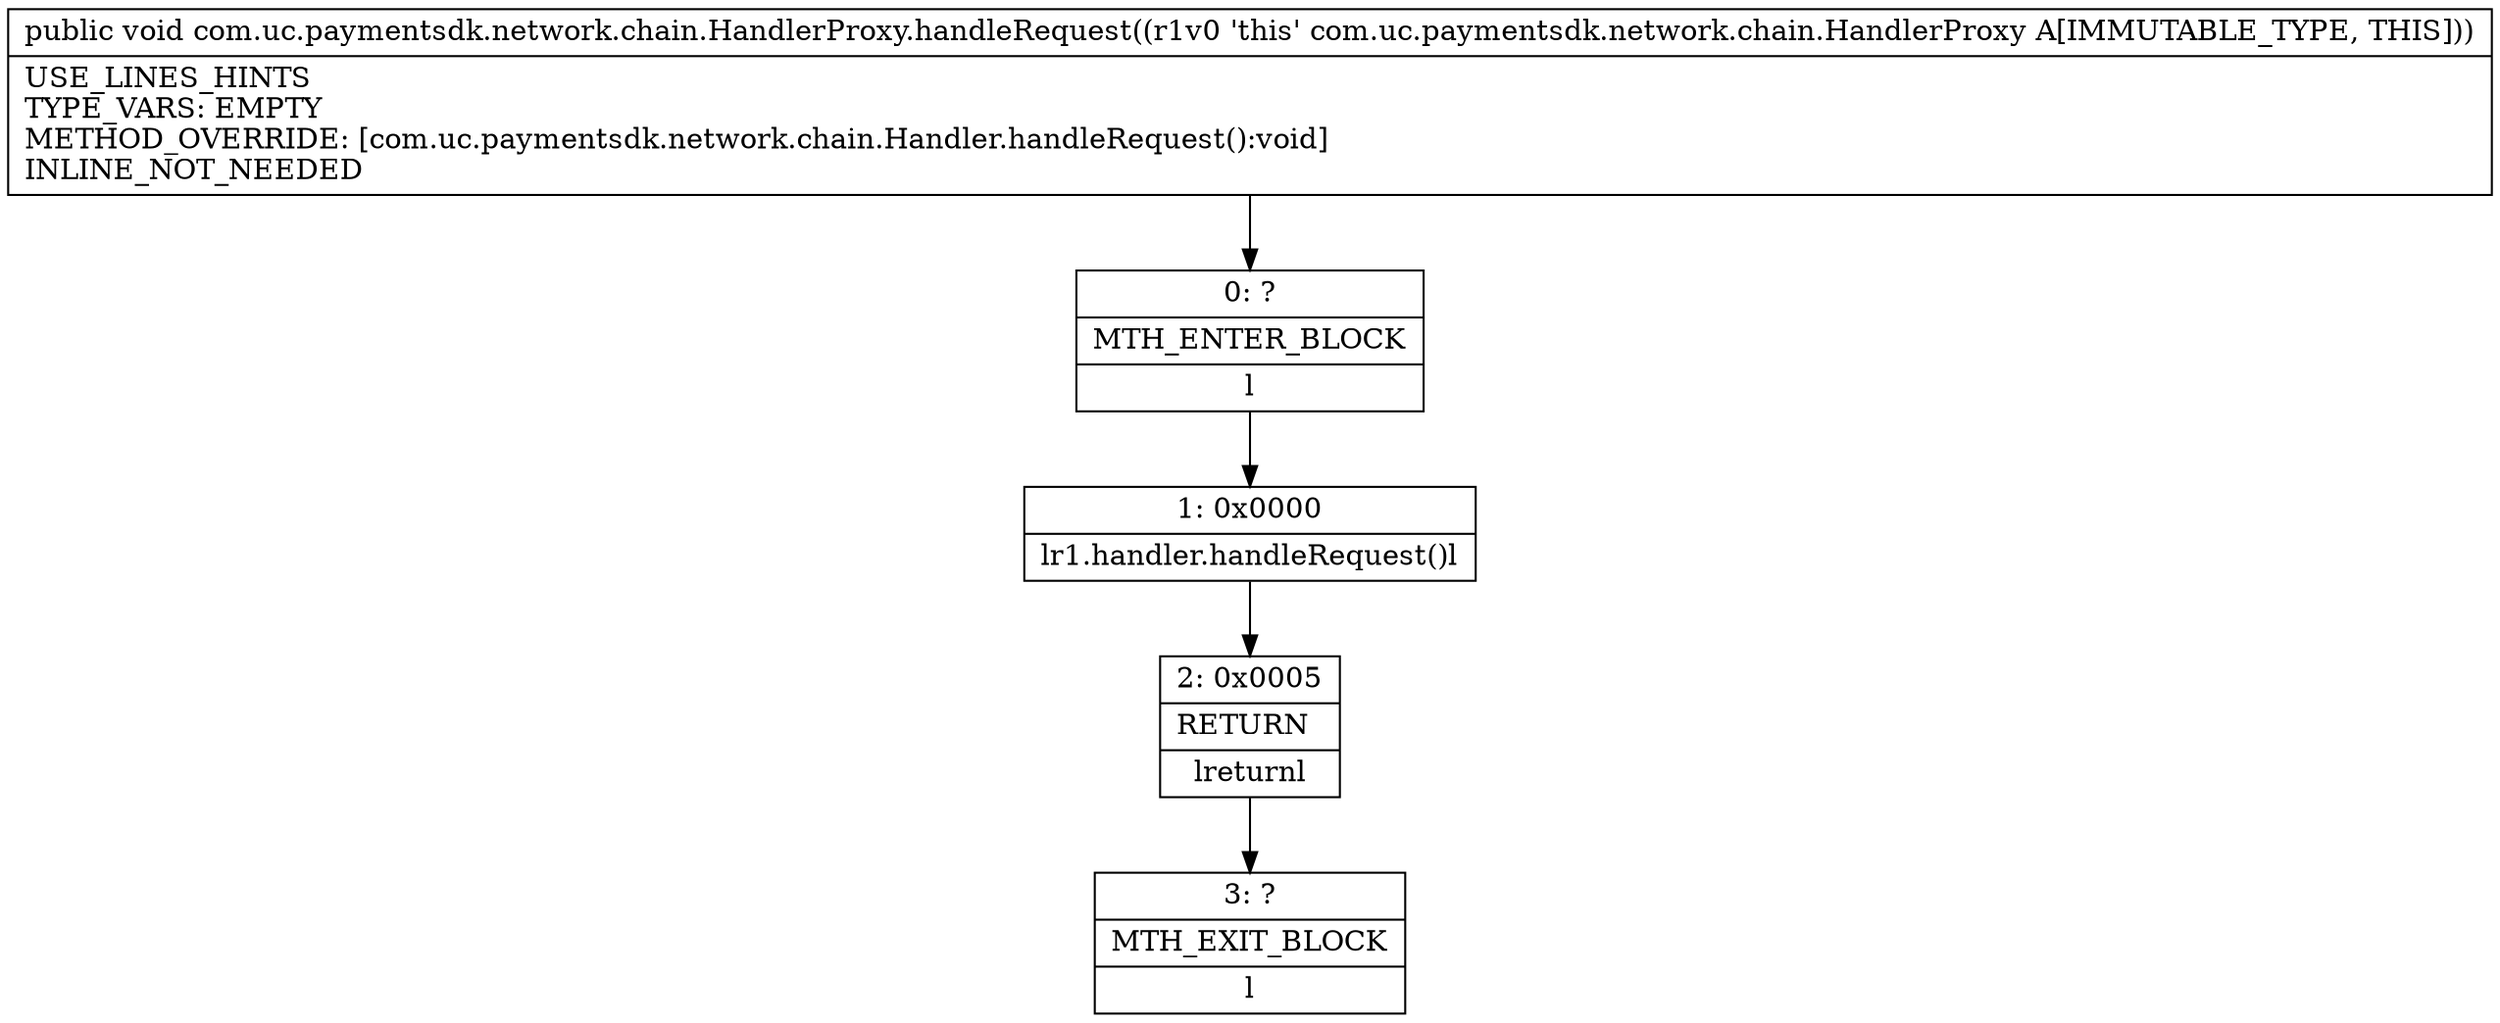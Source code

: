 digraph "CFG forcom.uc.paymentsdk.network.chain.HandlerProxy.handleRequest()V" {
Node_0 [shape=record,label="{0\:\ ?|MTH_ENTER_BLOCK\l|l}"];
Node_1 [shape=record,label="{1\:\ 0x0000|lr1.handler.handleRequest()l}"];
Node_2 [shape=record,label="{2\:\ 0x0005|RETURN\l|lreturnl}"];
Node_3 [shape=record,label="{3\:\ ?|MTH_EXIT_BLOCK\l|l}"];
MethodNode[shape=record,label="{public void com.uc.paymentsdk.network.chain.HandlerProxy.handleRequest((r1v0 'this' com.uc.paymentsdk.network.chain.HandlerProxy A[IMMUTABLE_TYPE, THIS]))  | USE_LINES_HINTS\lTYPE_VARS: EMPTY\lMETHOD_OVERRIDE: [com.uc.paymentsdk.network.chain.Handler.handleRequest():void]\lINLINE_NOT_NEEDED\l}"];
MethodNode -> Node_0;
Node_0 -> Node_1;
Node_1 -> Node_2;
Node_2 -> Node_3;
}

